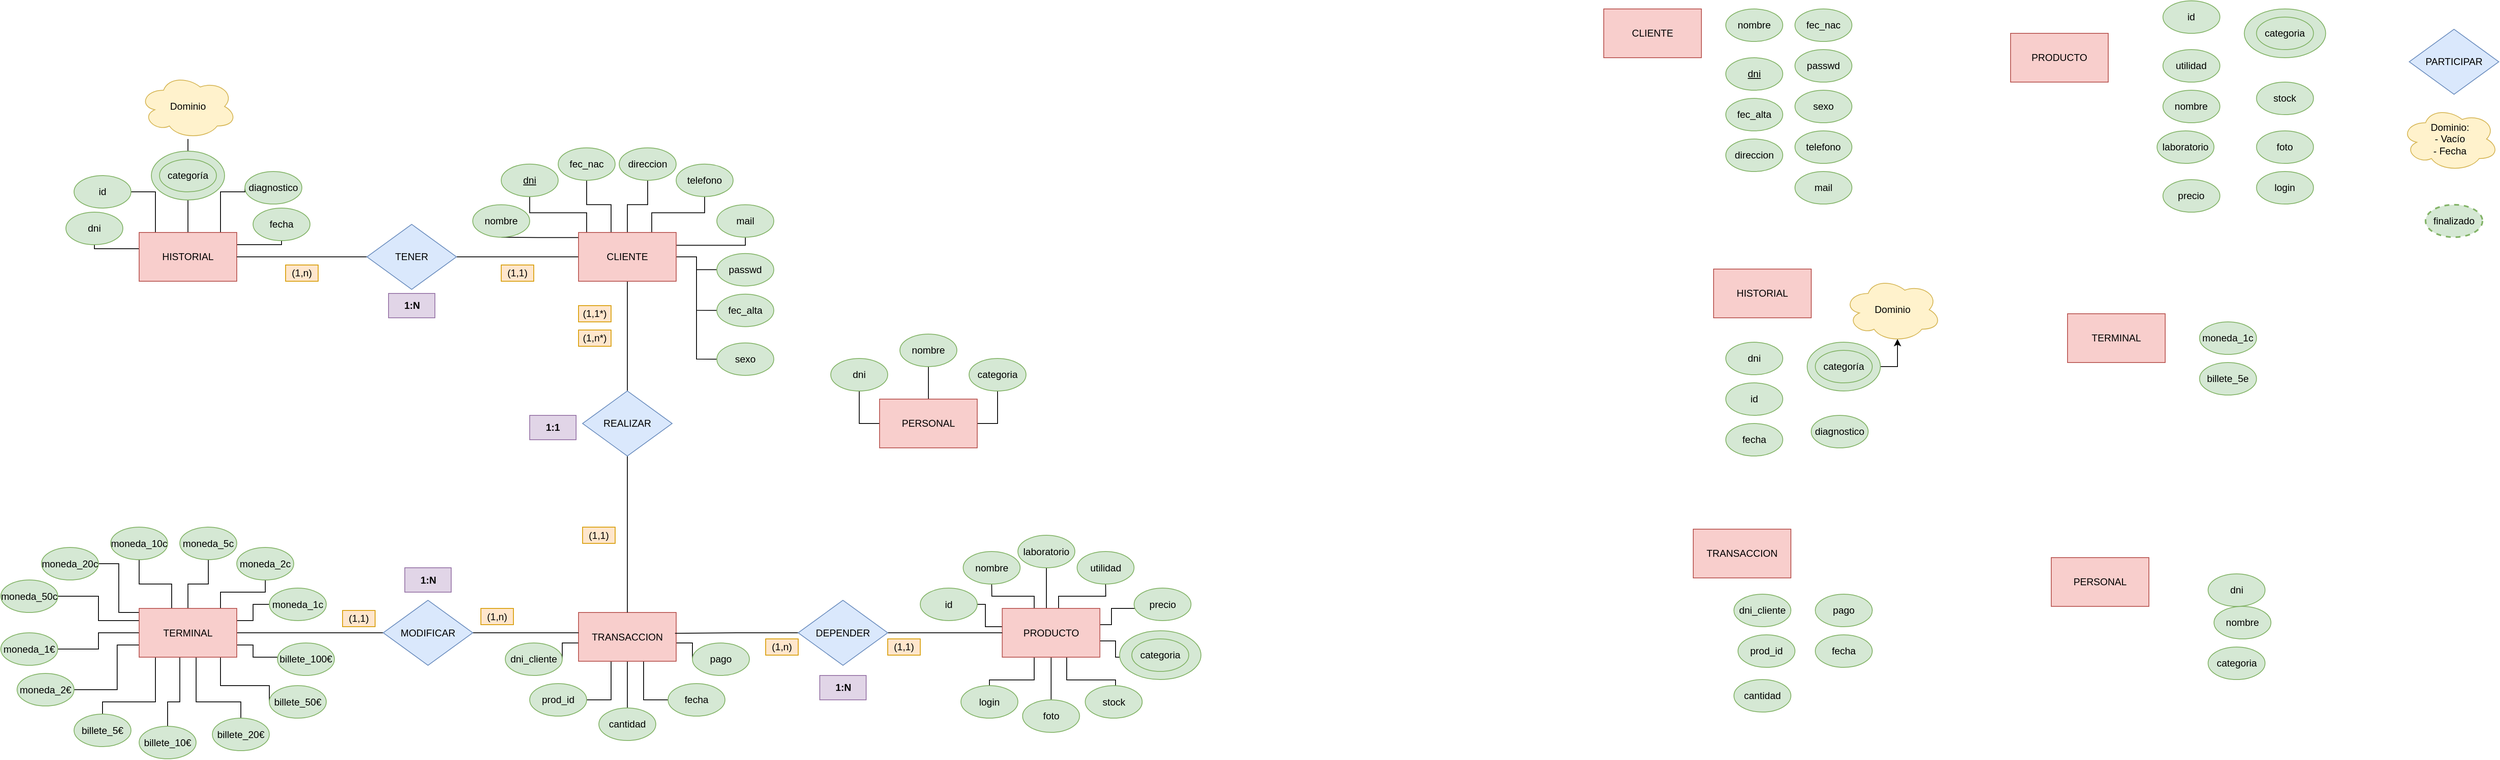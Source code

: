 <mxfile version="15.4.0" type="device"><diagram id="_nmfS0YLP6iodQvluYRf" name="Page-1"><mxGraphModel dx="4310" dy="1997" grid="1" gridSize="10" guides="1" tooltips="1" connect="1" arrows="1" fold="1" page="1" pageScale="1" pageWidth="850" pageHeight="1100" math="0" shadow="0"><root><mxCell id="0"/><mxCell id="1" parent="0"/><mxCell id="LcoxHUxyNn0n7mD9Lc0X-57" value="PARTICIPAR" style="rhombus;whiteSpace=wrap;html=1;align=center;fillColor=#dae8fc;strokeColor=#6c8ebf;" parent="1" vertex="1"><mxGeometry x="2700" y="75" width="110" height="80" as="geometry"/></mxCell><mxCell id="LcoxHUxyNn0n7mD9Lc0X-87" value="categoria" style="ellipse;whiteSpace=wrap;html=1;strokeColor=#82b366;fillColor=#d5e8d4;strokeWidth=1;" parent="1" vertex="1"><mxGeometry x="2452.75" y="835" width="70" height="40" as="geometry"/></mxCell><mxCell id="LcoxHUxyNn0n7mD9Lc0X-89" value="Dominio:&lt;br&gt;- Vacío&lt;br&gt;- Fecha" style="ellipse;shape=cloud;whiteSpace=wrap;html=1;strokeWidth=1;align=center;fillColor=#fff2cc;strokeColor=#d6b656;" parent="1" vertex="1"><mxGeometry x="2690" y="170" width="120" height="80" as="geometry"/></mxCell><mxCell id="LcoxHUxyNn0n7mD9Lc0X-118" value="(1,1)" style="text;html=1;strokeColor=#d79b00;fillColor=#ffe6cc;align=center;verticalAlign=middle;whiteSpace=wrap;rounded=0;" parent="1" vertex="1"><mxGeometry x="355" y="365" width="40" height="20" as="geometry"/></mxCell><mxCell id="LcoxHUxyNn0n7mD9Lc0X-122" value="&lt;b&gt;1:1&lt;/b&gt;" style="text;html=1;strokeColor=#9673a6;fillColor=#e1d5e7;align=center;verticalAlign=middle;whiteSpace=wrap;rounded=0;" parent="1" vertex="1"><mxGeometry x="390" y="550" width="57" height="30" as="geometry"/></mxCell><mxCell id="uBHA6l6KFo6LDY_HFyXI-1" value="PERSONAL" style="rounded=0;whiteSpace=wrap;html=1;strokeColor=#b85450;fillColor=#f8cecc;" parent="1" vertex="1"><mxGeometry x="2260" y="725" width="120" height="60" as="geometry"/></mxCell><mxCell id="uBHA6l6KFo6LDY_HFyXI-2" value="finalizado" style="ellipse;whiteSpace=wrap;html=1;strokeColor=#82b366;fillColor=#d5e8d4;dashed=1;strokeWidth=2;" parent="1" vertex="1"><mxGeometry x="2720" y="290.82" width="70" height="40" as="geometry"/></mxCell><mxCell id="uBHA6l6KFo6LDY_HFyXI-3" value="PRODUCTO" style="rounded=0;whiteSpace=wrap;html=1;strokeColor=#b85450;fillColor=#f8cecc;" parent="1" vertex="1"><mxGeometry x="2210" y="80" width="120" height="60" as="geometry"/></mxCell><mxCell id="uBHA6l6KFo6LDY_HFyXI-4" value="HISTORIAL" style="rounded=0;whiteSpace=wrap;html=1;strokeColor=#b85450;fillColor=#f8cecc;" parent="1" vertex="1"><mxGeometry x="1845" y="370" width="120" height="60" as="geometry"/></mxCell><mxCell id="uBHA6l6KFo6LDY_HFyXI-5" value="CLIENTE" style="rounded=0;whiteSpace=wrap;html=1;strokeColor=#b85450;fillColor=#f8cecc;" parent="1" vertex="1"><mxGeometry x="1710" y="50" width="120" height="60" as="geometry"/></mxCell><mxCell id="uBHA6l6KFo6LDY_HFyXI-6" value="TERMINAL" style="rounded=0;whiteSpace=wrap;html=1;strokeColor=#b85450;fillColor=#f8cecc;" parent="1" vertex="1"><mxGeometry x="2280" y="425" width="120" height="60" as="geometry"/></mxCell><mxCell id="uBHA6l6KFo6LDY_HFyXI-7" value="TRANSACCION" style="rounded=0;whiteSpace=wrap;html=1;strokeColor=#b85450;fillColor=#f8cecc;" parent="1" vertex="1"><mxGeometry x="1820" y="690" width="120" height="60" as="geometry"/></mxCell><mxCell id="uBHA6l6KFo6LDY_HFyXI-8" value="nombre" style="ellipse;whiteSpace=wrap;html=1;strokeColor=#82b366;fillColor=#d5e8d4;strokeWidth=1;" parent="1" vertex="1"><mxGeometry x="1860" y="50" width="70" height="40" as="geometry"/></mxCell><mxCell id="uBHA6l6KFo6LDY_HFyXI-9" value="&lt;u&gt;dni&lt;/u&gt;" style="ellipse;whiteSpace=wrap;html=1;strokeColor=#82b366;fillColor=#d5e8d4;strokeWidth=1;" parent="1" vertex="1"><mxGeometry x="1860" y="110" width="70" height="40" as="geometry"/></mxCell><mxCell id="uBHA6l6KFo6LDY_HFyXI-10" value="fec_alta" style="ellipse;whiteSpace=wrap;html=1;strokeColor=#82b366;fillColor=#d5e8d4;strokeWidth=1;" parent="1" vertex="1"><mxGeometry x="1860" y="160" width="70" height="40" as="geometry"/></mxCell><mxCell id="uBHA6l6KFo6LDY_HFyXI-11" value="direccion" style="ellipse;whiteSpace=wrap;html=1;strokeColor=#82b366;fillColor=#d5e8d4;strokeWidth=1;" parent="1" vertex="1"><mxGeometry x="1860" y="210" width="70" height="40" as="geometry"/></mxCell><mxCell id="uBHA6l6KFo6LDY_HFyXI-12" value="fec_nac" style="ellipse;whiteSpace=wrap;html=1;strokeColor=#82b366;fillColor=#d5e8d4;strokeWidth=1;" parent="1" vertex="1"><mxGeometry x="1945" y="50" width="70" height="40" as="geometry"/></mxCell><mxCell id="uBHA6l6KFo6LDY_HFyXI-13" value="passwd" style="ellipse;whiteSpace=wrap;html=1;strokeColor=#82b366;fillColor=#d5e8d4;strokeWidth=1;" parent="1" vertex="1"><mxGeometry x="1945" y="100" width="70" height="40" as="geometry"/></mxCell><mxCell id="uBHA6l6KFo6LDY_HFyXI-14" value="sexo" style="ellipse;whiteSpace=wrap;html=1;strokeColor=#82b366;fillColor=#d5e8d4;strokeWidth=1;" parent="1" vertex="1"><mxGeometry x="1945" y="150" width="70" height="40" as="geometry"/></mxCell><mxCell id="uBHA6l6KFo6LDY_HFyXI-15" value="telefono" style="ellipse;whiteSpace=wrap;html=1;strokeColor=#82b366;fillColor=#d5e8d4;strokeWidth=1;" parent="1" vertex="1"><mxGeometry x="1945" y="200" width="70" height="40" as="geometry"/></mxCell><mxCell id="uBHA6l6KFo6LDY_HFyXI-16" value="mail" style="ellipse;whiteSpace=wrap;html=1;strokeColor=#82b366;fillColor=#d5e8d4;strokeWidth=1;" parent="1" vertex="1"><mxGeometry x="1945" y="250" width="70" height="40" as="geometry"/></mxCell><mxCell id="uBHA6l6KFo6LDY_HFyXI-17" value="id" style="ellipse;whiteSpace=wrap;html=1;strokeColor=#82b366;fillColor=#d5e8d4;strokeWidth=1;" parent="1" vertex="1"><mxGeometry x="1860" y="510" width="70" height="40" as="geometry"/></mxCell><mxCell id="uBHA6l6KFo6LDY_HFyXI-18" value="fecha" style="ellipse;whiteSpace=wrap;html=1;strokeColor=#82b366;fillColor=#d5e8d4;strokeWidth=1;" parent="1" vertex="1"><mxGeometry x="1860" y="560" width="70" height="40" as="geometry"/></mxCell><mxCell id="uBHA6l6KFo6LDY_HFyXI-19" value="dni" style="ellipse;whiteSpace=wrap;html=1;strokeColor=#82b366;fillColor=#d5e8d4;strokeWidth=1;" parent="1" vertex="1"><mxGeometry x="1860" y="460" width="70" height="40" as="geometry"/></mxCell><mxCell id="uBHA6l6KFo6LDY_HFyXI-22" style="edgeStyle=orthogonalEdgeStyle;rounded=0;orthogonalLoop=1;jettySize=auto;html=1;exitX=1;exitY=0.5;exitDx=0;exitDy=0;entryX=0.55;entryY=0.95;entryDx=0;entryDy=0;entryPerimeter=0;" parent="1" source="uBHA6l6KFo6LDY_HFyXI-20" target="uBHA6l6KFo6LDY_HFyXI-21" edge="1"><mxGeometry relative="1" as="geometry"/></mxCell><mxCell id="uBHA6l6KFo6LDY_HFyXI-20" value="categoría" style="ellipse;whiteSpace=wrap;html=1;strokeColor=#82b366;fillColor=#d5e8d4;strokeWidth=1;" parent="1" vertex="1"><mxGeometry x="1960" y="460" width="90" height="60" as="geometry"/></mxCell><mxCell id="uBHA6l6KFo6LDY_HFyXI-21" value="Dominio" style="ellipse;shape=cloud;whiteSpace=wrap;html=1;strokeWidth=1;align=center;fillColor=#fff2cc;strokeColor=#d6b656;" parent="1" vertex="1"><mxGeometry x="2005" y="380" width="120" height="80" as="geometry"/></mxCell><mxCell id="uBHA6l6KFo6LDY_HFyXI-24" value="diagnostico" style="ellipse;whiteSpace=wrap;html=1;strokeColor=#82b366;fillColor=#d5e8d4;strokeWidth=1;" parent="1" vertex="1"><mxGeometry x="1965" y="550" width="70" height="40" as="geometry"/></mxCell><mxCell id="uBHA6l6KFo6LDY_HFyXI-26" value="id" style="ellipse;whiteSpace=wrap;html=1;strokeColor=#82b366;fillColor=#d5e8d4;strokeWidth=1;" parent="1" vertex="1"><mxGeometry x="2397.25" y="40" width="70" height="40" as="geometry"/></mxCell><mxCell id="uBHA6l6KFo6LDY_HFyXI-27" value="categoria" style="ellipse;whiteSpace=wrap;html=1;strokeColor=#82b366;fillColor=#d5e8d4;strokeWidth=1;" parent="1" vertex="1"><mxGeometry x="2497.25" y="50" width="100" height="60" as="geometry"/></mxCell><mxCell id="uBHA6l6KFo6LDY_HFyXI-29" value="categoria" style="ellipse;whiteSpace=wrap;html=1;strokeColor=#82b366;fillColor=#d5e8d4;strokeWidth=1;" parent="1" vertex="1"><mxGeometry x="2512.25" y="60" width="70" height="40" as="geometry"/></mxCell><mxCell id="uBHA6l6KFo6LDY_HFyXI-30" value="categoría" style="ellipse;whiteSpace=wrap;html=1;strokeColor=#82b366;fillColor=#d5e8d4;strokeWidth=1;" parent="1" vertex="1"><mxGeometry x="1970" y="470" width="70" height="40" as="geometry"/></mxCell><mxCell id="uBHA6l6KFo6LDY_HFyXI-31" value="utilidad" style="ellipse;whiteSpace=wrap;html=1;strokeColor=#82b366;fillColor=#d5e8d4;strokeWidth=1;" parent="1" vertex="1"><mxGeometry x="2397.25" y="100" width="70" height="40" as="geometry"/></mxCell><mxCell id="uBHA6l6KFo6LDY_HFyXI-32" value="nombre" style="ellipse;whiteSpace=wrap;html=1;strokeColor=#82b366;fillColor=#d5e8d4;strokeWidth=1;" parent="1" vertex="1"><mxGeometry x="2397.25" y="150" width="70" height="40" as="geometry"/></mxCell><mxCell id="uBHA6l6KFo6LDY_HFyXI-33" value="laboratorio" style="ellipse;whiteSpace=wrap;html=1;strokeColor=#82b366;fillColor=#d5e8d4;strokeWidth=1;" parent="1" vertex="1"><mxGeometry x="2390" y="200" width="70" height="40" as="geometry"/></mxCell><mxCell id="uBHA6l6KFo6LDY_HFyXI-34" value="precio" style="ellipse;whiteSpace=wrap;html=1;strokeColor=#82b366;fillColor=#d5e8d4;strokeWidth=1;" parent="1" vertex="1"><mxGeometry x="2397.25" y="260" width="70" height="40" as="geometry"/></mxCell><mxCell id="uBHA6l6KFo6LDY_HFyXI-35" value="stock" style="ellipse;whiteSpace=wrap;html=1;strokeColor=#82b366;fillColor=#d5e8d4;strokeWidth=1;" parent="1" vertex="1"><mxGeometry x="2512.25" y="140" width="70" height="40" as="geometry"/></mxCell><mxCell id="uBHA6l6KFo6LDY_HFyXI-36" value="foto" style="ellipse;whiteSpace=wrap;html=1;strokeColor=#82b366;fillColor=#d5e8d4;strokeWidth=1;" parent="1" vertex="1"><mxGeometry x="2512.25" y="200" width="70" height="40" as="geometry"/></mxCell><mxCell id="uBHA6l6KFo6LDY_HFyXI-37" value="login" style="ellipse;whiteSpace=wrap;html=1;strokeColor=#82b366;fillColor=#d5e8d4;strokeWidth=1;" parent="1" vertex="1"><mxGeometry x="2512.25" y="250" width="70" height="40" as="geometry"/></mxCell><mxCell id="uBHA6l6KFo6LDY_HFyXI-38" value="moneda_1c" style="ellipse;whiteSpace=wrap;html=1;strokeColor=#82b366;fillColor=#d5e8d4;strokeWidth=1;" parent="1" vertex="1"><mxGeometry x="2442.25" y="435" width="70" height="40" as="geometry"/></mxCell><mxCell id="uBHA6l6KFo6LDY_HFyXI-39" value="billete_5e" style="ellipse;whiteSpace=wrap;html=1;strokeColor=#82b366;fillColor=#d5e8d4;strokeWidth=1;" parent="1" vertex="1"><mxGeometry x="2442.25" y="485" width="70" height="40" as="geometry"/></mxCell><mxCell id="uBHA6l6KFo6LDY_HFyXI-40" value="dni_cliente" style="ellipse;whiteSpace=wrap;html=1;strokeColor=#82b366;fillColor=#d5e8d4;strokeWidth=1;" parent="1" vertex="1"><mxGeometry x="1870" y="770" width="70" height="40" as="geometry"/></mxCell><mxCell id="uBHA6l6KFo6LDY_HFyXI-41" value="prod_id" style="ellipse;whiteSpace=wrap;html=1;strokeColor=#82b366;fillColor=#d5e8d4;strokeWidth=1;" parent="1" vertex="1"><mxGeometry x="1875" y="820" width="70" height="40" as="geometry"/></mxCell><mxCell id="uBHA6l6KFo6LDY_HFyXI-42" value="cantidad" style="ellipse;whiteSpace=wrap;html=1;strokeColor=#82b366;fillColor=#d5e8d4;strokeWidth=1;" parent="1" vertex="1"><mxGeometry x="1870" y="875" width="70" height="40" as="geometry"/></mxCell><mxCell id="uBHA6l6KFo6LDY_HFyXI-43" value="fecha" style="ellipse;whiteSpace=wrap;html=1;strokeColor=#82b366;fillColor=#d5e8d4;strokeWidth=1;" parent="1" vertex="1"><mxGeometry x="1970" y="820" width="70" height="40" as="geometry"/></mxCell><mxCell id="uBHA6l6KFo6LDY_HFyXI-44" value="pago" style="ellipse;whiteSpace=wrap;html=1;strokeColor=#82b366;fillColor=#d5e8d4;strokeWidth=1;" parent="1" vertex="1"><mxGeometry x="1970" y="770" width="70" height="40" as="geometry"/></mxCell><mxCell id="uBHA6l6KFo6LDY_HFyXI-45" value="dni" style="ellipse;whiteSpace=wrap;html=1;strokeColor=#82b366;fillColor=#d5e8d4;strokeWidth=1;" parent="1" vertex="1"><mxGeometry x="2452.75" y="745" width="70" height="40" as="geometry"/></mxCell><mxCell id="uBHA6l6KFo6LDY_HFyXI-46" value="nombre" style="ellipse;whiteSpace=wrap;html=1;strokeColor=#82b366;fillColor=#d5e8d4;strokeWidth=1;" parent="1" vertex="1"><mxGeometry x="2460" y="785" width="70" height="40" as="geometry"/></mxCell><mxCell id="wAkihGpgoeKmClYwqST1-2" style="rounded=0;orthogonalLoop=1;jettySize=auto;html=1;endArrow=none;endFill=0;edgeStyle=orthogonalEdgeStyle;" parent="1" source="uBHA6l6KFo6LDY_HFyXI-47" target="X_zb0j94P1CkKphK0hOn-11" edge="1"><mxGeometry relative="1" as="geometry"><Array as="points"><mxPoint x="510" y="290.82"/><mxPoint x="535" y="290.82"/></Array></mxGeometry></mxCell><mxCell id="wAkihGpgoeKmClYwqST1-3" style="edgeStyle=orthogonalEdgeStyle;rounded=0;orthogonalLoop=1;jettySize=auto;html=1;endArrow=none;endFill=0;exitX=0.75;exitY=0;exitDx=0;exitDy=0;exitPerimeter=0;entryX=0.5;entryY=1;entryDx=0;entryDy=0;" parent="1" source="uBHA6l6KFo6LDY_HFyXI-47" target="X_zb0j94P1CkKphK0hOn-15" edge="1"><mxGeometry relative="1" as="geometry"><Array as="points"><mxPoint x="540" y="300.82"/><mxPoint x="605" y="300.82"/></Array><mxPoint x="590" y="320.82" as="targetPoint"/></mxGeometry></mxCell><mxCell id="wAkihGpgoeKmClYwqST1-4" style="edgeStyle=orthogonalEdgeStyle;rounded=0;orthogonalLoop=1;jettySize=auto;html=1;entryX=0.5;entryY=1;entryDx=0;entryDy=0;endArrow=none;endFill=0;" parent="1" source="uBHA6l6KFo6LDY_HFyXI-47" target="X_zb0j94P1CkKphK0hOn-12" edge="1"><mxGeometry relative="1" as="geometry"><Array as="points"><mxPoint x="490" y="290.82"/><mxPoint x="460" y="290.82"/></Array></mxGeometry></mxCell><mxCell id="wAkihGpgoeKmClYwqST1-5" style="edgeStyle=orthogonalEdgeStyle;rounded=0;orthogonalLoop=1;jettySize=auto;html=1;entryX=0.5;entryY=1;entryDx=0;entryDy=0;endArrow=none;endFill=0;" parent="1" source="uBHA6l6KFo6LDY_HFyXI-47" target="X_zb0j94P1CkKphK0hOn-9" edge="1"><mxGeometry relative="1" as="geometry"><Array as="points"><mxPoint x="460" y="300.82"/><mxPoint x="390" y="300.82"/></Array></mxGeometry></mxCell><mxCell id="wAkihGpgoeKmClYwqST1-6" style="edgeStyle=orthogonalEdgeStyle;rounded=0;orthogonalLoop=1;jettySize=auto;html=1;entryX=0.5;entryY=1;entryDx=0;entryDy=0;endArrow=none;endFill=0;entryPerimeter=0;" parent="1" source="uBHA6l6KFo6LDY_HFyXI-47" target="X_zb0j94P1CkKphK0hOn-8" edge="1"><mxGeometry relative="1" as="geometry"><Array as="points"><mxPoint x="400" y="331.3"/><mxPoint x="400" y="331.3"/></Array></mxGeometry></mxCell><mxCell id="m59o9sAlh9KqgDUtGfZn-1" style="edgeStyle=orthogonalEdgeStyle;rounded=0;orthogonalLoop=1;jettySize=auto;html=1;entryX=0.5;entryY=1;entryDx=0;entryDy=0;endArrow=none;endFill=0;" edge="1" parent="1" source="uBHA6l6KFo6LDY_HFyXI-47" target="X_zb0j94P1CkKphK0hOn-16"><mxGeometry relative="1" as="geometry"><Array as="points"><mxPoint x="655" y="340.82"/></Array></mxGeometry></mxCell><mxCell id="m59o9sAlh9KqgDUtGfZn-2" style="edgeStyle=orthogonalEdgeStyle;rounded=0;orthogonalLoop=1;jettySize=auto;html=1;endArrow=none;endFill=0;" edge="1" parent="1" source="uBHA6l6KFo6LDY_HFyXI-47" target="X_zb0j94P1CkKphK0hOn-13"><mxGeometry relative="1" as="geometry"/></mxCell><mxCell id="m59o9sAlh9KqgDUtGfZn-4" style="edgeStyle=orthogonalEdgeStyle;rounded=0;orthogonalLoop=1;jettySize=auto;html=1;entryX=0;entryY=0.5;entryDx=0;entryDy=0;endArrow=none;endFill=0;" edge="1" parent="1" source="uBHA6l6KFo6LDY_HFyXI-47" target="X_zb0j94P1CkKphK0hOn-10"><mxGeometry relative="1" as="geometry"/></mxCell><mxCell id="m59o9sAlh9KqgDUtGfZn-5" style="edgeStyle=orthogonalEdgeStyle;rounded=0;orthogonalLoop=1;jettySize=auto;html=1;entryX=0;entryY=0.5;entryDx=0;entryDy=0;endArrow=none;endFill=0;" edge="1" parent="1" source="uBHA6l6KFo6LDY_HFyXI-47" target="X_zb0j94P1CkKphK0hOn-14"><mxGeometry relative="1" as="geometry"/></mxCell><mxCell id="m59o9sAlh9KqgDUtGfZn-92" style="edgeStyle=orthogonalEdgeStyle;rounded=0;orthogonalLoop=1;jettySize=auto;html=1;entryX=1;entryY=0.5;entryDx=0;entryDy=0;endArrow=none;endFill=0;" edge="1" parent="1" source="uBHA6l6KFo6LDY_HFyXI-47" target="uBHA6l6KFo6LDY_HFyXI-54"><mxGeometry relative="1" as="geometry"/></mxCell><mxCell id="m59o9sAlh9KqgDUtGfZn-93" style="edgeStyle=orthogonalEdgeStyle;rounded=0;orthogonalLoop=1;jettySize=auto;html=1;entryX=0.5;entryY=0;entryDx=0;entryDy=0;endArrow=none;endFill=0;" edge="1" parent="1" source="uBHA6l6KFo6LDY_HFyXI-47" target="uBHA6l6KFo6LDY_HFyXI-55"><mxGeometry relative="1" as="geometry"/></mxCell><mxCell id="uBHA6l6KFo6LDY_HFyXI-47" value="CLIENTE" style="rounded=0;whiteSpace=wrap;html=1;strokeColor=#b85450;fillColor=#f8cecc;" parent="1" vertex="1"><mxGeometry x="450" y="325" width="120" height="60" as="geometry"/></mxCell><mxCell id="m59o9sAlh9KqgDUtGfZn-38" style="edgeStyle=orthogonalEdgeStyle;rounded=0;orthogonalLoop=1;jettySize=auto;html=1;endArrow=none;endFill=0;" edge="1" parent="1" source="uBHA6l6KFo6LDY_HFyXI-48" target="m59o9sAlh9KqgDUtGfZn-19"><mxGeometry relative="1" as="geometry"><Array as="points"><mxPoint x="950" y="810"/></Array></mxGeometry></mxCell><mxCell id="m59o9sAlh9KqgDUtGfZn-39" style="edgeStyle=orthogonalEdgeStyle;rounded=0;orthogonalLoop=1;jettySize=auto;html=1;endArrow=none;endFill=0;" edge="1" parent="1" source="uBHA6l6KFo6LDY_HFyXI-48" target="m59o9sAlh9KqgDUtGfZn-23"><mxGeometry relative="1" as="geometry"><Array as="points"><mxPoint x="1010" y="772.5"/><mxPoint x="958" y="772.5"/></Array></mxGeometry></mxCell><mxCell id="m59o9sAlh9KqgDUtGfZn-40" style="edgeStyle=orthogonalEdgeStyle;rounded=0;orthogonalLoop=1;jettySize=auto;html=1;endArrow=none;endFill=0;" edge="1" parent="1" source="uBHA6l6KFo6LDY_HFyXI-48" target="m59o9sAlh9KqgDUtGfZn-24"><mxGeometry relative="1" as="geometry"><Array as="points"><mxPoint x="1025" y="747.5"/><mxPoint x="1025" y="747.5"/></Array></mxGeometry></mxCell><mxCell id="m59o9sAlh9KqgDUtGfZn-41" style="edgeStyle=orthogonalEdgeStyle;rounded=0;orthogonalLoop=1;jettySize=auto;html=1;endArrow=none;endFill=0;" edge="1" parent="1" source="uBHA6l6KFo6LDY_HFyXI-48" target="m59o9sAlh9KqgDUtGfZn-22"><mxGeometry relative="1" as="geometry"><Array as="points"><mxPoint x="1040" y="772.5"/><mxPoint x="1098" y="772.5"/></Array></mxGeometry></mxCell><mxCell id="m59o9sAlh9KqgDUtGfZn-42" style="edgeStyle=orthogonalEdgeStyle;rounded=0;orthogonalLoop=1;jettySize=auto;html=1;endArrow=none;endFill=0;" edge="1" parent="1" source="uBHA6l6KFo6LDY_HFyXI-48" target="m59o9sAlh9KqgDUtGfZn-25"><mxGeometry relative="1" as="geometry"><Array as="points"><mxPoint x="1105" y="807.5"/><mxPoint x="1105" y="787.5"/></Array></mxGeometry></mxCell><mxCell id="m59o9sAlh9KqgDUtGfZn-43" style="edgeStyle=orthogonalEdgeStyle;rounded=0;orthogonalLoop=1;jettySize=auto;html=1;endArrow=none;endFill=0;exitX=1;exitY=0.5;exitDx=0;exitDy=0;exitPerimeter=0;" edge="1" parent="1" source="uBHA6l6KFo6LDY_HFyXI-48"><mxGeometry relative="1" as="geometry"><mxPoint x="1120" y="847.5" as="targetPoint"/><Array as="points"><mxPoint x="1085" y="827.5"/><mxPoint x="1110" y="827.5"/><mxPoint x="1110" y="847.5"/></Array></mxGeometry></mxCell><mxCell id="m59o9sAlh9KqgDUtGfZn-44" style="edgeStyle=orthogonalEdgeStyle;rounded=0;orthogonalLoop=1;jettySize=auto;html=1;entryX=0.5;entryY=0;entryDx=0;entryDy=0;endArrow=none;endFill=0;" edge="1" parent="1" source="uBHA6l6KFo6LDY_HFyXI-48" target="m59o9sAlh9KqgDUtGfZn-26"><mxGeometry relative="1" as="geometry"><Array as="points"><mxPoint x="1050" y="875.5"/><mxPoint x="1110" y="875.5"/></Array></mxGeometry></mxCell><mxCell id="m59o9sAlh9KqgDUtGfZn-45" style="edgeStyle=orthogonalEdgeStyle;rounded=0;orthogonalLoop=1;jettySize=auto;html=1;entryX=0.5;entryY=0;entryDx=0;entryDy=0;endArrow=none;endFill=0;" edge="1" parent="1" source="uBHA6l6KFo6LDY_HFyXI-48" target="m59o9sAlh9KqgDUtGfZn-27"><mxGeometry relative="1" as="geometry"><Array as="points"><mxPoint x="1030" y="917.5"/></Array></mxGeometry></mxCell><mxCell id="m59o9sAlh9KqgDUtGfZn-46" style="edgeStyle=orthogonalEdgeStyle;rounded=0;orthogonalLoop=1;jettySize=auto;html=1;entryX=0.5;entryY=0;entryDx=0;entryDy=0;endArrow=none;endFill=0;" edge="1" parent="1" source="uBHA6l6KFo6LDY_HFyXI-48" target="m59o9sAlh9KqgDUtGfZn-28"><mxGeometry relative="1" as="geometry"><Array as="points"><mxPoint x="1010" y="875.5"/><mxPoint x="955" y="875.5"/></Array></mxGeometry></mxCell><mxCell id="uBHA6l6KFo6LDY_HFyXI-48" value="PRODUCTO" style="rounded=0;whiteSpace=wrap;html=1;strokeColor=#b85450;fillColor=#f8cecc;" parent="1" vertex="1"><mxGeometry x="970.75" y="787.5" width="120" height="60" as="geometry"/></mxCell><mxCell id="uBHA6l6KFo6LDY_HFyXI-63" style="edgeStyle=none;rounded=0;orthogonalLoop=1;jettySize=auto;html=1;exitX=1;exitY=0.5;exitDx=0;exitDy=0;entryX=0;entryY=0.5;entryDx=0;entryDy=0;endArrow=none;endFill=0;" parent="1" source="uBHA6l6KFo6LDY_HFyXI-49" target="uBHA6l6KFo6LDY_HFyXI-61" edge="1"><mxGeometry relative="1" as="geometry"/></mxCell><mxCell id="m59o9sAlh9KqgDUtGfZn-73" style="edgeStyle=orthogonalEdgeStyle;rounded=0;orthogonalLoop=1;jettySize=auto;html=1;entryX=0;entryY=0.5;entryDx=0;entryDy=0;endArrow=none;endFill=0;" edge="1" parent="1" source="uBHA6l6KFo6LDY_HFyXI-49" target="m59o9sAlh9KqgDUtGfZn-60"><mxGeometry relative="1" as="geometry"><Array as="points"><mxPoint x="50" y="802.5"/><mxPoint x="50" y="782.5"/></Array></mxGeometry></mxCell><mxCell id="m59o9sAlh9KqgDUtGfZn-74" style="edgeStyle=orthogonalEdgeStyle;rounded=0;orthogonalLoop=1;jettySize=auto;html=1;endArrow=none;endFill=0;" edge="1" parent="1" source="uBHA6l6KFo6LDY_HFyXI-49" target="m59o9sAlh9KqgDUtGfZn-62"><mxGeometry relative="1" as="geometry"><Array as="points"><mxPoint x="10" y="767.5"/><mxPoint x="65" y="767.5"/></Array></mxGeometry></mxCell><mxCell id="m59o9sAlh9KqgDUtGfZn-75" style="edgeStyle=orthogonalEdgeStyle;rounded=0;orthogonalLoop=1;jettySize=auto;html=1;endArrow=none;endFill=0;" edge="1" parent="1" source="uBHA6l6KFo6LDY_HFyXI-49" target="m59o9sAlh9KqgDUtGfZn-63"><mxGeometry relative="1" as="geometry"/></mxCell><mxCell id="m59o9sAlh9KqgDUtGfZn-77" style="edgeStyle=orthogonalEdgeStyle;rounded=0;orthogonalLoop=1;jettySize=auto;html=1;entryX=1;entryY=0.5;entryDx=0;entryDy=0;endArrow=none;endFill=0;" edge="1" parent="1" source="uBHA6l6KFo6LDY_HFyXI-49" target="m59o9sAlh9KqgDUtGfZn-65"><mxGeometry relative="1" as="geometry"><Array as="points"><mxPoint x="-115" y="792.5"/><mxPoint x="-115" y="732.5"/></Array></mxGeometry></mxCell><mxCell id="m59o9sAlh9KqgDUtGfZn-78" style="edgeStyle=orthogonalEdgeStyle;rounded=0;orthogonalLoop=1;jettySize=auto;html=1;endArrow=none;endFill=0;" edge="1" parent="1"><mxGeometry relative="1" as="geometry"><mxPoint x="-90" y="812.5" as="sourcePoint"/><mxPoint x="-190" y="772.5" as="targetPoint"/><Array as="points"><mxPoint x="-90" y="802.5"/><mxPoint x="-140" y="802.5"/><mxPoint x="-140" y="772.5"/></Array></mxGeometry></mxCell><mxCell id="m59o9sAlh9KqgDUtGfZn-79" style="edgeStyle=orthogonalEdgeStyle;rounded=0;orthogonalLoop=1;jettySize=auto;html=1;entryX=1;entryY=0.5;entryDx=0;entryDy=0;endArrow=none;endFill=0;" edge="1" parent="1" source="uBHA6l6KFo6LDY_HFyXI-49" target="m59o9sAlh9KqgDUtGfZn-67"><mxGeometry relative="1" as="geometry"/></mxCell><mxCell id="m59o9sAlh9KqgDUtGfZn-82" style="edgeStyle=orthogonalEdgeStyle;rounded=0;orthogonalLoop=1;jettySize=auto;html=1;entryX=1;entryY=0.5;entryDx=0;entryDy=0;endArrow=none;endFill=0;" edge="1" parent="1" source="uBHA6l6KFo6LDY_HFyXI-49" target="m59o9sAlh9KqgDUtGfZn-68"><mxGeometry relative="1" as="geometry"><Array as="points"><mxPoint x="-117" y="832.5"/><mxPoint x="-117" y="887.5"/></Array></mxGeometry></mxCell><mxCell id="m59o9sAlh9KqgDUtGfZn-84" style="edgeStyle=orthogonalEdgeStyle;rounded=0;orthogonalLoop=1;jettySize=auto;html=1;entryX=0.5;entryY=1;entryDx=0;entryDy=0;endArrow=none;endFill=0;" edge="1" parent="1" source="uBHA6l6KFo6LDY_HFyXI-49" target="m59o9sAlh9KqgDUtGfZn-64"><mxGeometry relative="1" as="geometry"><Array as="points"><mxPoint x="-50" y="757.5"/><mxPoint x="-90" y="757.5"/></Array></mxGeometry></mxCell><mxCell id="m59o9sAlh9KqgDUtGfZn-85" style="edgeStyle=orthogonalEdgeStyle;rounded=0;orthogonalLoop=1;jettySize=auto;html=1;endArrow=none;endFill=0;entryX=0.5;entryY=0.125;entryDx=0;entryDy=0;entryPerimeter=0;" edge="1" parent="1" source="uBHA6l6KFo6LDY_HFyXI-49" target="m59o9sAlh9KqgDUtGfZn-61"><mxGeometry relative="1" as="geometry"><Array as="points"><mxPoint x="-70" y="902.5"/><mxPoint x="-135" y="902.5"/></Array></mxGeometry></mxCell><mxCell id="m59o9sAlh9KqgDUtGfZn-86" style="edgeStyle=orthogonalEdgeStyle;rounded=0;orthogonalLoop=1;jettySize=auto;html=1;entryX=0.5;entryY=0;entryDx=0;entryDy=0;endArrow=none;endFill=0;" edge="1" parent="1" source="uBHA6l6KFo6LDY_HFyXI-49" target="m59o9sAlh9KqgDUtGfZn-69"><mxGeometry relative="1" as="geometry"><Array as="points"><mxPoint x="-40" y="902.5"/><mxPoint x="-55" y="902.5"/></Array></mxGeometry></mxCell><mxCell id="m59o9sAlh9KqgDUtGfZn-87" style="edgeStyle=orthogonalEdgeStyle;rounded=0;orthogonalLoop=1;jettySize=auto;html=1;entryX=0;entryY=0.5;entryDx=0;entryDy=0;endArrow=none;endFill=0;" edge="1" parent="1" source="uBHA6l6KFo6LDY_HFyXI-49" target="m59o9sAlh9KqgDUtGfZn-72"><mxGeometry relative="1" as="geometry"><Array as="points"><mxPoint x="50" y="832.5"/><mxPoint x="50" y="847.5"/></Array></mxGeometry></mxCell><mxCell id="m59o9sAlh9KqgDUtGfZn-88" style="edgeStyle=orthogonalEdgeStyle;rounded=0;orthogonalLoop=1;jettySize=auto;html=1;entryX=0;entryY=0.5;entryDx=0;entryDy=0;endArrow=none;endFill=0;exitX=0.833;exitY=0.917;exitDx=0;exitDy=0;exitPerimeter=0;" edge="1" parent="1" source="uBHA6l6KFo6LDY_HFyXI-49" target="m59o9sAlh9KqgDUtGfZn-71"><mxGeometry relative="1" as="geometry"><Array as="points"><mxPoint x="10" y="882.5"/><mxPoint x="70" y="882.5"/></Array></mxGeometry></mxCell><mxCell id="m59o9sAlh9KqgDUtGfZn-89" style="edgeStyle=orthogonalEdgeStyle;rounded=0;orthogonalLoop=1;jettySize=auto;html=1;endArrow=none;endFill=0;" edge="1" parent="1" source="uBHA6l6KFo6LDY_HFyXI-49" target="m59o9sAlh9KqgDUtGfZn-70"><mxGeometry relative="1" as="geometry"><Array as="points"><mxPoint x="-20" y="902.5"/><mxPoint x="35" y="902.5"/></Array></mxGeometry></mxCell><mxCell id="uBHA6l6KFo6LDY_HFyXI-49" value="TERMINAL" style="rounded=0;whiteSpace=wrap;html=1;strokeColor=#b85450;fillColor=#f8cecc;" parent="1" vertex="1"><mxGeometry x="-90" y="787.5" width="120" height="60" as="geometry"/></mxCell><mxCell id="m59o9sAlh9KqgDUtGfZn-13" style="edgeStyle=orthogonalEdgeStyle;rounded=0;orthogonalLoop=1;jettySize=auto;html=1;endArrow=none;endFill=0;" edge="1" parent="1" source="uBHA6l6KFo6LDY_HFyXI-50" target="m59o9sAlh9KqgDUtGfZn-12"><mxGeometry relative="1" as="geometry"/></mxCell><mxCell id="m59o9sAlh9KqgDUtGfZn-14" style="edgeStyle=orthogonalEdgeStyle;rounded=0;orthogonalLoop=1;jettySize=auto;html=1;endArrow=none;endFill=0;" edge="1" parent="1" source="uBHA6l6KFo6LDY_HFyXI-50" target="m59o9sAlh9KqgDUtGfZn-7"><mxGeometry relative="1" as="geometry"><Array as="points"><mxPoint x="40" y="340"/><mxPoint x="40" y="340"/></Array></mxGeometry></mxCell><mxCell id="m59o9sAlh9KqgDUtGfZn-15" style="edgeStyle=orthogonalEdgeStyle;rounded=0;orthogonalLoop=1;jettySize=auto;html=1;entryX=0;entryY=0.5;entryDx=0;entryDy=0;endArrow=none;endFill=0;" edge="1" parent="1" source="uBHA6l6KFo6LDY_HFyXI-50" target="m59o9sAlh9KqgDUtGfZn-11"><mxGeometry relative="1" as="geometry"><Array as="points"><mxPoint x="10" y="275"/></Array></mxGeometry></mxCell><mxCell id="m59o9sAlh9KqgDUtGfZn-16" style="edgeStyle=orthogonalEdgeStyle;rounded=0;orthogonalLoop=1;jettySize=auto;html=1;entryX=1;entryY=0.5;entryDx=0;entryDy=0;endArrow=none;endFill=0;" edge="1" parent="1" source="uBHA6l6KFo6LDY_HFyXI-50" target="m59o9sAlh9KqgDUtGfZn-6"><mxGeometry relative="1" as="geometry"><Array as="points"><mxPoint x="-70" y="275"/></Array></mxGeometry></mxCell><mxCell id="m59o9sAlh9KqgDUtGfZn-17" style="edgeStyle=orthogonalEdgeStyle;rounded=0;orthogonalLoop=1;jettySize=auto;html=1;entryX=0.5;entryY=1;entryDx=0;entryDy=0;endArrow=none;endFill=0;" edge="1" parent="1" source="uBHA6l6KFo6LDY_HFyXI-50" target="m59o9sAlh9KqgDUtGfZn-8"><mxGeometry relative="1" as="geometry"><Array as="points"><mxPoint x="-145" y="345"/></Array></mxGeometry></mxCell><mxCell id="uBHA6l6KFo6LDY_HFyXI-50" value="HISTORIAL" style="rounded=0;whiteSpace=wrap;html=1;strokeColor=#b85450;fillColor=#f8cecc;" parent="1" vertex="1"><mxGeometry x="-90" y="325" width="120" height="60" as="geometry"/></mxCell><mxCell id="m59o9sAlh9KqgDUtGfZn-55" style="edgeStyle=orthogonalEdgeStyle;rounded=0;orthogonalLoop=1;jettySize=auto;html=1;entryX=0.5;entryY=0;entryDx=0;entryDy=0;endArrow=none;endFill=0;" edge="1" parent="1" source="uBHA6l6KFo6LDY_HFyXI-51" target="m59o9sAlh9KqgDUtGfZn-52"><mxGeometry relative="1" as="geometry"/></mxCell><mxCell id="m59o9sAlh9KqgDUtGfZn-56" style="edgeStyle=orthogonalEdgeStyle;rounded=0;orthogonalLoop=1;jettySize=auto;html=1;entryX=0;entryY=0.5;entryDx=0;entryDy=0;endArrow=none;endFill=0;" edge="1" parent="1" source="uBHA6l6KFo6LDY_HFyXI-51" target="m59o9sAlh9KqgDUtGfZn-53"><mxGeometry relative="1" as="geometry"><Array as="points"><mxPoint x="530" y="900"/></Array></mxGeometry></mxCell><mxCell id="m59o9sAlh9KqgDUtGfZn-57" style="edgeStyle=orthogonalEdgeStyle;rounded=0;orthogonalLoop=1;jettySize=auto;html=1;entryX=1;entryY=0.5;entryDx=0;entryDy=0;endArrow=none;endFill=0;" edge="1" parent="1" source="uBHA6l6KFo6LDY_HFyXI-51" target="m59o9sAlh9KqgDUtGfZn-51"><mxGeometry relative="1" as="geometry"><Array as="points"><mxPoint x="490" y="900"/></Array></mxGeometry></mxCell><mxCell id="m59o9sAlh9KqgDUtGfZn-58" style="edgeStyle=orthogonalEdgeStyle;rounded=0;orthogonalLoop=1;jettySize=auto;html=1;entryX=1;entryY=0.5;entryDx=0;entryDy=0;endArrow=none;endFill=0;" edge="1" parent="1" source="uBHA6l6KFo6LDY_HFyXI-51" target="m59o9sAlh9KqgDUtGfZn-50"><mxGeometry relative="1" as="geometry"><Array as="points"><mxPoint x="430" y="830"/></Array></mxGeometry></mxCell><mxCell id="m59o9sAlh9KqgDUtGfZn-59" style="edgeStyle=orthogonalEdgeStyle;rounded=0;orthogonalLoop=1;jettySize=auto;html=1;entryX=0;entryY=0.5;entryDx=0;entryDy=0;endArrow=none;endFill=0;" edge="1" parent="1" source="uBHA6l6KFo6LDY_HFyXI-51" target="m59o9sAlh9KqgDUtGfZn-54"><mxGeometry relative="1" as="geometry"><Array as="points"><mxPoint x="590" y="830"/></Array></mxGeometry></mxCell><mxCell id="uBHA6l6KFo6LDY_HFyXI-51" value="TRANSACCION" style="rounded=0;whiteSpace=wrap;html=1;strokeColor=#b85450;fillColor=#f8cecc;" parent="1" vertex="1"><mxGeometry x="450" y="792.5" width="120" height="60" as="geometry"/></mxCell><mxCell id="m59o9sAlh9KqgDUtGfZn-115" style="edgeStyle=orthogonalEdgeStyle;rounded=0;orthogonalLoop=1;jettySize=auto;html=1;entryX=0.5;entryY=1;entryDx=0;entryDy=0;endArrow=none;endFill=0;" edge="1" parent="1" source="uBHA6l6KFo6LDY_HFyXI-52" target="m59o9sAlh9KqgDUtGfZn-114"><mxGeometry relative="1" as="geometry"/></mxCell><mxCell id="m59o9sAlh9KqgDUtGfZn-116" style="edgeStyle=orthogonalEdgeStyle;rounded=0;orthogonalLoop=1;jettySize=auto;html=1;entryX=0.5;entryY=1;entryDx=0;entryDy=0;endArrow=none;endFill=0;" edge="1" parent="1" source="uBHA6l6KFo6LDY_HFyXI-52" target="m59o9sAlh9KqgDUtGfZn-112"><mxGeometry relative="1" as="geometry"><Array as="points"><mxPoint x="965" y="560"/></Array></mxGeometry></mxCell><mxCell id="m59o9sAlh9KqgDUtGfZn-117" style="edgeStyle=orthogonalEdgeStyle;rounded=0;orthogonalLoop=1;jettySize=auto;html=1;entryX=0.5;entryY=1;entryDx=0;entryDy=0;endArrow=none;endFill=0;" edge="1" parent="1" source="uBHA6l6KFo6LDY_HFyXI-52" target="m59o9sAlh9KqgDUtGfZn-113"><mxGeometry relative="1" as="geometry"><Array as="points"><mxPoint x="795" y="560"/></Array></mxGeometry></mxCell><mxCell id="uBHA6l6KFo6LDY_HFyXI-52" value="PERSONAL" style="rounded=0;whiteSpace=wrap;html=1;strokeColor=#b85450;fillColor=#f8cecc;" parent="1" vertex="1"><mxGeometry x="820" y="530" width="120" height="60" as="geometry"/></mxCell><mxCell id="m59o9sAlh9KqgDUtGfZn-90" style="edgeStyle=orthogonalEdgeStyle;rounded=0;orthogonalLoop=1;jettySize=auto;html=1;entryX=1;entryY=0.5;entryDx=0;entryDy=0;endArrow=none;endFill=0;" edge="1" parent="1" source="uBHA6l6KFo6LDY_HFyXI-54" target="uBHA6l6KFo6LDY_HFyXI-50"><mxGeometry relative="1" as="geometry"/></mxCell><mxCell id="uBHA6l6KFo6LDY_HFyXI-54" value="TENER" style="rhombus;whiteSpace=wrap;html=1;align=center;fillColor=#dae8fc;strokeColor=#6c8ebf;" parent="1" vertex="1"><mxGeometry x="190" y="315" width="110" height="80" as="geometry"/></mxCell><mxCell id="m59o9sAlh9KqgDUtGfZn-94" style="edgeStyle=orthogonalEdgeStyle;rounded=0;orthogonalLoop=1;jettySize=auto;html=1;entryX=0.5;entryY=0;entryDx=0;entryDy=0;endArrow=none;endFill=0;" edge="1" parent="1" source="uBHA6l6KFo6LDY_HFyXI-55" target="uBHA6l6KFo6LDY_HFyXI-51"><mxGeometry relative="1" as="geometry"/></mxCell><mxCell id="uBHA6l6KFo6LDY_HFyXI-55" value="REALIZAR" style="rhombus;whiteSpace=wrap;html=1;align=center;fillColor=#dae8fc;strokeColor=#6c8ebf;" parent="1" vertex="1"><mxGeometry x="455" y="520" width="110" height="80" as="geometry"/></mxCell><mxCell id="m59o9sAlh9KqgDUtGfZn-97" style="edgeStyle=orthogonalEdgeStyle;rounded=0;orthogonalLoop=1;jettySize=auto;html=1;entryX=0;entryY=0.417;entryDx=0;entryDy=0;entryPerimeter=0;endArrow=none;endFill=0;" edge="1" parent="1" source="uBHA6l6KFo6LDY_HFyXI-61" target="uBHA6l6KFo6LDY_HFyXI-51"><mxGeometry relative="1" as="geometry"/></mxCell><mxCell id="uBHA6l6KFo6LDY_HFyXI-61" value="MODIFICAR" style="rhombus;whiteSpace=wrap;html=1;align=center;fillColor=#dae8fc;strokeColor=#6c8ebf;" parent="1" vertex="1"><mxGeometry x="210" y="777.5" width="110" height="80" as="geometry"/></mxCell><mxCell id="m59o9sAlh9KqgDUtGfZn-96" style="edgeStyle=orthogonalEdgeStyle;rounded=0;orthogonalLoop=1;jettySize=auto;html=1;entryX=0.989;entryY=0.428;entryDx=0;entryDy=0;entryPerimeter=0;endArrow=none;endFill=0;" edge="1" parent="1" source="uBHA6l6KFo6LDY_HFyXI-74" target="uBHA6l6KFo6LDY_HFyXI-51"><mxGeometry relative="1" as="geometry"/></mxCell><mxCell id="m59o9sAlh9KqgDUtGfZn-99" style="edgeStyle=orthogonalEdgeStyle;rounded=0;orthogonalLoop=1;jettySize=auto;html=1;endArrow=none;endFill=0;" edge="1" parent="1" source="uBHA6l6KFo6LDY_HFyXI-74" target="uBHA6l6KFo6LDY_HFyXI-48"><mxGeometry relative="1" as="geometry"><Array as="points"><mxPoint x="960" y="818"/><mxPoint x="960" y="818"/></Array></mxGeometry></mxCell><mxCell id="uBHA6l6KFo6LDY_HFyXI-74" value="DEPENDER" style="rhombus;whiteSpace=wrap;html=1;align=center;fillColor=#dae8fc;strokeColor=#6c8ebf;" parent="1" vertex="1"><mxGeometry x="720" y="777.5" width="110" height="80" as="geometry"/></mxCell><mxCell id="X_zb0j94P1CkKphK0hOn-8" value="nombre" style="ellipse;whiteSpace=wrap;html=1;strokeColor=#82b366;fillColor=#d5e8d4;strokeWidth=1;" parent="1" vertex="1"><mxGeometry x="320" y="290.82" width="70" height="40" as="geometry"/></mxCell><mxCell id="X_zb0j94P1CkKphK0hOn-9" value="&lt;u&gt;dni&lt;/u&gt;" style="ellipse;whiteSpace=wrap;html=1;strokeColor=#82b366;fillColor=#d5e8d4;strokeWidth=1;" parent="1" vertex="1"><mxGeometry x="355" y="240.82" width="70" height="40" as="geometry"/></mxCell><mxCell id="X_zb0j94P1CkKphK0hOn-10" value="fec_alta" style="ellipse;whiteSpace=wrap;html=1;strokeColor=#82b366;fillColor=#d5e8d4;strokeWidth=1;" parent="1" vertex="1"><mxGeometry x="620" y="400.82" width="70" height="40" as="geometry"/></mxCell><mxCell id="X_zb0j94P1CkKphK0hOn-11" value="direccion" style="ellipse;whiteSpace=wrap;html=1;strokeColor=#82b366;fillColor=#d5e8d4;strokeWidth=1;" parent="1" vertex="1"><mxGeometry x="500" y="220.82" width="70" height="40" as="geometry"/></mxCell><mxCell id="X_zb0j94P1CkKphK0hOn-12" value="fec_nac" style="ellipse;whiteSpace=wrap;html=1;strokeColor=#82b366;fillColor=#d5e8d4;strokeWidth=1;" parent="1" vertex="1"><mxGeometry x="425" y="220.82" width="70" height="40" as="geometry"/></mxCell><mxCell id="X_zb0j94P1CkKphK0hOn-13" value="passwd" style="ellipse;whiteSpace=wrap;html=1;strokeColor=#82b366;fillColor=#d5e8d4;strokeWidth=1;" parent="1" vertex="1"><mxGeometry x="620" y="350.82" width="70" height="40" as="geometry"/></mxCell><mxCell id="X_zb0j94P1CkKphK0hOn-14" value="sexo" style="ellipse;whiteSpace=wrap;html=1;strokeColor=#82b366;fillColor=#d5e8d4;strokeWidth=1;" parent="1" vertex="1"><mxGeometry x="620" y="460.82" width="70" height="40" as="geometry"/></mxCell><mxCell id="X_zb0j94P1CkKphK0hOn-15" value="telefono" style="ellipse;whiteSpace=wrap;html=1;strokeColor=#82b366;fillColor=#d5e8d4;strokeWidth=1;" parent="1" vertex="1"><mxGeometry x="570" y="240.82" width="70" height="40" as="geometry"/></mxCell><mxCell id="X_zb0j94P1CkKphK0hOn-16" value="mail" style="ellipse;whiteSpace=wrap;html=1;strokeColor=#82b366;fillColor=#d5e8d4;strokeWidth=1;" parent="1" vertex="1"><mxGeometry x="620" y="290.82" width="70" height="40" as="geometry"/></mxCell><mxCell id="m59o9sAlh9KqgDUtGfZn-3" style="edgeStyle=orthogonalEdgeStyle;rounded=0;orthogonalLoop=1;jettySize=auto;html=1;exitX=0.5;exitY=1;exitDx=0;exitDy=0;endArrow=none;endFill=0;" edge="1" parent="1" source="X_zb0j94P1CkKphK0hOn-14" target="X_zb0j94P1CkKphK0hOn-14"><mxGeometry relative="1" as="geometry"/></mxCell><mxCell id="m59o9sAlh9KqgDUtGfZn-6" value="id" style="ellipse;whiteSpace=wrap;html=1;strokeColor=#82b366;fillColor=#d5e8d4;strokeWidth=1;" vertex="1" parent="1"><mxGeometry x="-170" y="255" width="70" height="40" as="geometry"/></mxCell><mxCell id="m59o9sAlh9KqgDUtGfZn-7" value="fecha" style="ellipse;whiteSpace=wrap;html=1;strokeColor=#82b366;fillColor=#d5e8d4;strokeWidth=1;" vertex="1" parent="1"><mxGeometry x="50" y="295" width="70" height="40" as="geometry"/></mxCell><mxCell id="m59o9sAlh9KqgDUtGfZn-8" value="dni" style="ellipse;whiteSpace=wrap;html=1;strokeColor=#82b366;fillColor=#d5e8d4;strokeWidth=1;" vertex="1" parent="1"><mxGeometry x="-180" y="300" width="70" height="40" as="geometry"/></mxCell><mxCell id="m59o9sAlh9KqgDUtGfZn-11" value="diagnostico" style="ellipse;whiteSpace=wrap;html=1;strokeColor=#82b366;fillColor=#d5e8d4;strokeWidth=1;" vertex="1" parent="1"><mxGeometry x="40" y="250" width="70" height="40" as="geometry"/></mxCell><mxCell id="m59o9sAlh9KqgDUtGfZn-120" style="edgeStyle=orthogonalEdgeStyle;rounded=0;orthogonalLoop=1;jettySize=auto;html=1;endArrow=none;endFill=0;" edge="1" parent="1" source="m59o9sAlh9KqgDUtGfZn-18"><mxGeometry relative="1" as="geometry"><mxPoint x="-30" y="220" as="targetPoint"/></mxGeometry></mxCell><mxCell id="m59o9sAlh9KqgDUtGfZn-18" value="Dominio" style="ellipse;shape=cloud;whiteSpace=wrap;html=1;strokeWidth=1;align=center;fillColor=#fff2cc;strokeColor=#d6b656;" vertex="1" parent="1"><mxGeometry x="-90" y="130" width="120" height="80" as="geometry"/></mxCell><mxCell id="m59o9sAlh9KqgDUtGfZn-19" value="id" style="ellipse;whiteSpace=wrap;html=1;strokeColor=#82b366;fillColor=#d5e8d4;strokeWidth=1;" vertex="1" parent="1"><mxGeometry x="870" y="762.5" width="70" height="40" as="geometry"/></mxCell><mxCell id="m59o9sAlh9KqgDUtGfZn-22" value="utilidad" style="ellipse;whiteSpace=wrap;html=1;strokeColor=#82b366;fillColor=#d5e8d4;strokeWidth=1;" vertex="1" parent="1"><mxGeometry x="1062.75" y="717.5" width="70" height="40" as="geometry"/></mxCell><mxCell id="m59o9sAlh9KqgDUtGfZn-23" value="nombre" style="ellipse;whiteSpace=wrap;html=1;strokeColor=#82b366;fillColor=#d5e8d4;strokeWidth=1;" vertex="1" parent="1"><mxGeometry x="922.75" y="717.5" width="70" height="40" as="geometry"/></mxCell><mxCell id="m59o9sAlh9KqgDUtGfZn-24" value="laboratorio" style="ellipse;whiteSpace=wrap;html=1;strokeColor=#82b366;fillColor=#d5e8d4;strokeWidth=1;" vertex="1" parent="1"><mxGeometry x="990" y="697.5" width="70" height="40" as="geometry"/></mxCell><mxCell id="m59o9sAlh9KqgDUtGfZn-25" value="precio" style="ellipse;whiteSpace=wrap;html=1;strokeColor=#82b366;fillColor=#d5e8d4;strokeWidth=1;" vertex="1" parent="1"><mxGeometry x="1132.75" y="762.5" width="70" height="40" as="geometry"/></mxCell><mxCell id="m59o9sAlh9KqgDUtGfZn-26" value="stock" style="ellipse;whiteSpace=wrap;html=1;strokeColor=#82b366;fillColor=#d5e8d4;strokeWidth=1;" vertex="1" parent="1"><mxGeometry x="1072.75" y="882.5" width="70" height="40" as="geometry"/></mxCell><mxCell id="m59o9sAlh9KqgDUtGfZn-27" value="foto" style="ellipse;whiteSpace=wrap;html=1;strokeColor=#82b366;fillColor=#d5e8d4;strokeWidth=1;" vertex="1" parent="1"><mxGeometry x="995.75" y="900" width="70" height="40" as="geometry"/></mxCell><mxCell id="m59o9sAlh9KqgDUtGfZn-28" value="login" style="ellipse;whiteSpace=wrap;html=1;strokeColor=#82b366;fillColor=#d5e8d4;strokeWidth=1;" vertex="1" parent="1"><mxGeometry x="920" y="882.5" width="70" height="40" as="geometry"/></mxCell><mxCell id="m59o9sAlh9KqgDUtGfZn-29" value="" style="group" vertex="1" connectable="0" parent="1"><mxGeometry x="1115" y="815" width="100" height="60" as="geometry"/></mxCell><mxCell id="m59o9sAlh9KqgDUtGfZn-20" value="categoria" style="ellipse;whiteSpace=wrap;html=1;strokeColor=#82b366;fillColor=#d5e8d4;strokeWidth=1;" vertex="1" parent="m59o9sAlh9KqgDUtGfZn-29"><mxGeometry width="100" height="60" as="geometry"/></mxCell><mxCell id="m59o9sAlh9KqgDUtGfZn-21" value="categoria" style="ellipse;whiteSpace=wrap;html=1;strokeColor=#82b366;fillColor=#d5e8d4;strokeWidth=1;" vertex="1" parent="m59o9sAlh9KqgDUtGfZn-29"><mxGeometry x="15" y="10" width="70" height="40" as="geometry"/></mxCell><mxCell id="m59o9sAlh9KqgDUtGfZn-30" value="" style="group" vertex="1" connectable="0" parent="1"><mxGeometry x="-75" y="225" width="90" height="60" as="geometry"/></mxCell><mxCell id="m59o9sAlh9KqgDUtGfZn-10" value="categoría" style="ellipse;whiteSpace=wrap;html=1;strokeColor=#82b366;fillColor=#d5e8d4;strokeWidth=1;" vertex="1" parent="m59o9sAlh9KqgDUtGfZn-30"><mxGeometry width="90" height="60" as="geometry"/></mxCell><mxCell id="m59o9sAlh9KqgDUtGfZn-12" value="categoría" style="ellipse;whiteSpace=wrap;html=1;strokeColor=#82b366;fillColor=#d5e8d4;strokeWidth=1;" vertex="1" parent="m59o9sAlh9KqgDUtGfZn-30"><mxGeometry x="10" y="10" width="70" height="40" as="geometry"/></mxCell><mxCell id="m59o9sAlh9KqgDUtGfZn-50" value="dni_cliente" style="ellipse;whiteSpace=wrap;html=1;strokeColor=#82b366;fillColor=#d5e8d4;strokeWidth=1;" vertex="1" parent="1"><mxGeometry x="360" y="830" width="70" height="40" as="geometry"/></mxCell><mxCell id="m59o9sAlh9KqgDUtGfZn-51" value="prod_id" style="ellipse;whiteSpace=wrap;html=1;strokeColor=#82b366;fillColor=#d5e8d4;strokeWidth=1;" vertex="1" parent="1"><mxGeometry x="390" y="880" width="70" height="40" as="geometry"/></mxCell><mxCell id="m59o9sAlh9KqgDUtGfZn-52" value="cantidad" style="ellipse;whiteSpace=wrap;html=1;strokeColor=#82b366;fillColor=#d5e8d4;strokeWidth=1;" vertex="1" parent="1"><mxGeometry x="475" y="910" width="70" height="40" as="geometry"/></mxCell><mxCell id="m59o9sAlh9KqgDUtGfZn-53" value="fecha" style="ellipse;whiteSpace=wrap;html=1;strokeColor=#82b366;fillColor=#d5e8d4;strokeWidth=1;" vertex="1" parent="1"><mxGeometry x="560" y="880" width="70" height="40" as="geometry"/></mxCell><mxCell id="m59o9sAlh9KqgDUtGfZn-54" value="pago" style="ellipse;whiteSpace=wrap;html=1;strokeColor=#82b366;fillColor=#d5e8d4;strokeWidth=1;" vertex="1" parent="1"><mxGeometry x="590" y="830" width="70" height="40" as="geometry"/></mxCell><mxCell id="m59o9sAlh9KqgDUtGfZn-60" value="moneda_1c" style="ellipse;whiteSpace=wrap;html=1;strokeColor=#82b366;fillColor=#d5e8d4;strokeWidth=1;" vertex="1" parent="1"><mxGeometry x="70" y="762.5" width="70" height="40" as="geometry"/></mxCell><mxCell id="m59o9sAlh9KqgDUtGfZn-61" value="billete_5€" style="ellipse;whiteSpace=wrap;html=1;strokeColor=#82b366;fillColor=#d5e8d4;strokeWidth=1;" vertex="1" parent="1"><mxGeometry x="-170" y="917.5" width="70" height="40" as="geometry"/></mxCell><mxCell id="m59o9sAlh9KqgDUtGfZn-62" value="moneda_2c" style="ellipse;whiteSpace=wrap;html=1;strokeColor=#82b366;fillColor=#d5e8d4;strokeWidth=1;" vertex="1" parent="1"><mxGeometry x="30" y="712.5" width="70" height="40" as="geometry"/></mxCell><mxCell id="m59o9sAlh9KqgDUtGfZn-63" value="moneda_5c" style="ellipse;whiteSpace=wrap;html=1;strokeColor=#82b366;fillColor=#d5e8d4;strokeWidth=1;" vertex="1" parent="1"><mxGeometry x="-40" y="687.5" width="70" height="40" as="geometry"/></mxCell><mxCell id="m59o9sAlh9KqgDUtGfZn-64" value="moneda_10c" style="ellipse;whiteSpace=wrap;html=1;strokeColor=#82b366;fillColor=#d5e8d4;strokeWidth=1;" vertex="1" parent="1"><mxGeometry x="-125" y="687.5" width="70" height="40" as="geometry"/></mxCell><mxCell id="m59o9sAlh9KqgDUtGfZn-65" value="moneda_20c" style="ellipse;whiteSpace=wrap;html=1;strokeColor=#82b366;fillColor=#d5e8d4;strokeWidth=1;" vertex="1" parent="1"><mxGeometry x="-210" y="712.5" width="70" height="40" as="geometry"/></mxCell><mxCell id="m59o9sAlh9KqgDUtGfZn-66" value="moneda_50c" style="ellipse;whiteSpace=wrap;html=1;strokeColor=#82b366;fillColor=#d5e8d4;strokeWidth=1;" vertex="1" parent="1"><mxGeometry x="-260" y="752.5" width="70" height="40" as="geometry"/></mxCell><mxCell id="m59o9sAlh9KqgDUtGfZn-67" value="moneda_1€" style="ellipse;whiteSpace=wrap;html=1;strokeColor=#82b366;fillColor=#d5e8d4;strokeWidth=1;" vertex="1" parent="1"><mxGeometry x="-260" y="817.5" width="70" height="40" as="geometry"/></mxCell><mxCell id="m59o9sAlh9KqgDUtGfZn-68" value="moneda_2€" style="ellipse;whiteSpace=wrap;html=1;strokeColor=#82b366;fillColor=#d5e8d4;strokeWidth=1;" vertex="1" parent="1"><mxGeometry x="-240" y="867.5" width="70" height="40" as="geometry"/></mxCell><mxCell id="m59o9sAlh9KqgDUtGfZn-69" value="billete_10€" style="ellipse;whiteSpace=wrap;html=1;strokeColor=#82b366;fillColor=#d5e8d4;strokeWidth=1;" vertex="1" parent="1"><mxGeometry x="-90" y="932.5" width="70" height="40" as="geometry"/></mxCell><mxCell id="m59o9sAlh9KqgDUtGfZn-70" value="billete_20€" style="ellipse;whiteSpace=wrap;html=1;strokeColor=#82b366;fillColor=#d5e8d4;strokeWidth=1;" vertex="1" parent="1"><mxGeometry y="922.5" width="70" height="40" as="geometry"/></mxCell><mxCell id="m59o9sAlh9KqgDUtGfZn-71" value="billete_50€" style="ellipse;whiteSpace=wrap;html=1;strokeColor=#82b366;fillColor=#d5e8d4;strokeWidth=1;" vertex="1" parent="1"><mxGeometry x="70" y="882.5" width="70" height="40" as="geometry"/></mxCell><mxCell id="m59o9sAlh9KqgDUtGfZn-72" value="billete_100€" style="ellipse;whiteSpace=wrap;html=1;strokeColor=#82b366;fillColor=#d5e8d4;strokeWidth=1;" vertex="1" parent="1"><mxGeometry x="80" y="830" width="70" height="40" as="geometry"/></mxCell><mxCell id="m59o9sAlh9KqgDUtGfZn-100" value="(1,n)" style="text;html=1;strokeColor=#d79b00;fillColor=#ffe6cc;align=center;verticalAlign=middle;whiteSpace=wrap;rounded=0;" vertex="1" parent="1"><mxGeometry x="90" y="365" width="40" height="20" as="geometry"/></mxCell><mxCell id="m59o9sAlh9KqgDUtGfZn-101" value="(1,n)" style="text;html=1;strokeColor=#d79b00;fillColor=#ffe6cc;align=center;verticalAlign=middle;whiteSpace=wrap;rounded=0;" vertex="1" parent="1"><mxGeometry x="330" y="787.5" width="40" height="20" as="geometry"/></mxCell><mxCell id="m59o9sAlh9KqgDUtGfZn-102" value="(1,1)" style="text;html=1;strokeColor=#d79b00;fillColor=#ffe6cc;align=center;verticalAlign=middle;whiteSpace=wrap;rounded=0;" vertex="1" parent="1"><mxGeometry x="455" y="687.5" width="40" height="20" as="geometry"/></mxCell><mxCell id="m59o9sAlh9KqgDUtGfZn-103" value="(1,1)" style="text;html=1;strokeColor=#d79b00;fillColor=#ffe6cc;align=center;verticalAlign=middle;whiteSpace=wrap;rounded=0;" vertex="1" parent="1"><mxGeometry x="160" y="790" width="40" height="20" as="geometry"/></mxCell><mxCell id="m59o9sAlh9KqgDUtGfZn-104" value="(1,1*)" style="text;html=1;strokeColor=#d79b00;fillColor=#ffe6cc;align=center;verticalAlign=middle;whiteSpace=wrap;rounded=0;" vertex="1" parent="1"><mxGeometry x="450" y="415" width="40" height="20" as="geometry"/></mxCell><mxCell id="m59o9sAlh9KqgDUtGfZn-106" value="(1,n)" style="text;html=1;strokeColor=#d79b00;fillColor=#ffe6cc;align=center;verticalAlign=middle;whiteSpace=wrap;rounded=0;" vertex="1" parent="1"><mxGeometry x="680" y="825" width="40" height="20" as="geometry"/></mxCell><mxCell id="m59o9sAlh9KqgDUtGfZn-107" value="(1,1)" style="text;html=1;strokeColor=#d79b00;fillColor=#ffe6cc;align=center;verticalAlign=middle;whiteSpace=wrap;rounded=0;" vertex="1" parent="1"><mxGeometry x="830" y="825" width="40" height="20" as="geometry"/></mxCell><mxCell id="m59o9sAlh9KqgDUtGfZn-108" value="&lt;b&gt;1:N&lt;/b&gt;" style="text;html=1;strokeColor=#9673a6;fillColor=#e1d5e7;align=center;verticalAlign=middle;whiteSpace=wrap;rounded=0;" vertex="1" parent="1"><mxGeometry x="216.5" y="400" width="57" height="30" as="geometry"/></mxCell><mxCell id="m59o9sAlh9KqgDUtGfZn-109" value="&lt;b&gt;1:N&lt;/b&gt;" style="text;html=1;strokeColor=#9673a6;fillColor=#e1d5e7;align=center;verticalAlign=middle;whiteSpace=wrap;rounded=0;" vertex="1" parent="1"><mxGeometry x="236.5" y="737.5" width="57" height="30" as="geometry"/></mxCell><mxCell id="m59o9sAlh9KqgDUtGfZn-110" value="&lt;b&gt;1:N&lt;/b&gt;" style="text;html=1;strokeColor=#9673a6;fillColor=#e1d5e7;align=center;verticalAlign=middle;whiteSpace=wrap;rounded=0;" vertex="1" parent="1"><mxGeometry x="746.5" y="870" width="57" height="30" as="geometry"/></mxCell><mxCell id="m59o9sAlh9KqgDUtGfZn-111" value="(1,n*)" style="text;html=1;strokeColor=#d79b00;fillColor=#ffe6cc;align=center;verticalAlign=middle;whiteSpace=wrap;rounded=0;" vertex="1" parent="1"><mxGeometry x="450" y="445" width="40" height="20" as="geometry"/></mxCell><mxCell id="m59o9sAlh9KqgDUtGfZn-112" value="categoria" style="ellipse;whiteSpace=wrap;html=1;strokeColor=#82b366;fillColor=#d5e8d4;strokeWidth=1;" vertex="1" parent="1"><mxGeometry x="930" y="480" width="70" height="40" as="geometry"/></mxCell><mxCell id="m59o9sAlh9KqgDUtGfZn-113" value="dni" style="ellipse;whiteSpace=wrap;html=1;strokeColor=#82b366;fillColor=#d5e8d4;strokeWidth=1;" vertex="1" parent="1"><mxGeometry x="760" y="480" width="70" height="40" as="geometry"/></mxCell><mxCell id="m59o9sAlh9KqgDUtGfZn-114" value="nombre" style="ellipse;whiteSpace=wrap;html=1;strokeColor=#82b366;fillColor=#d5e8d4;strokeWidth=1;" vertex="1" parent="1"><mxGeometry x="845" y="450" width="70" height="40" as="geometry"/></mxCell></root></mxGraphModel></diagram></mxfile>